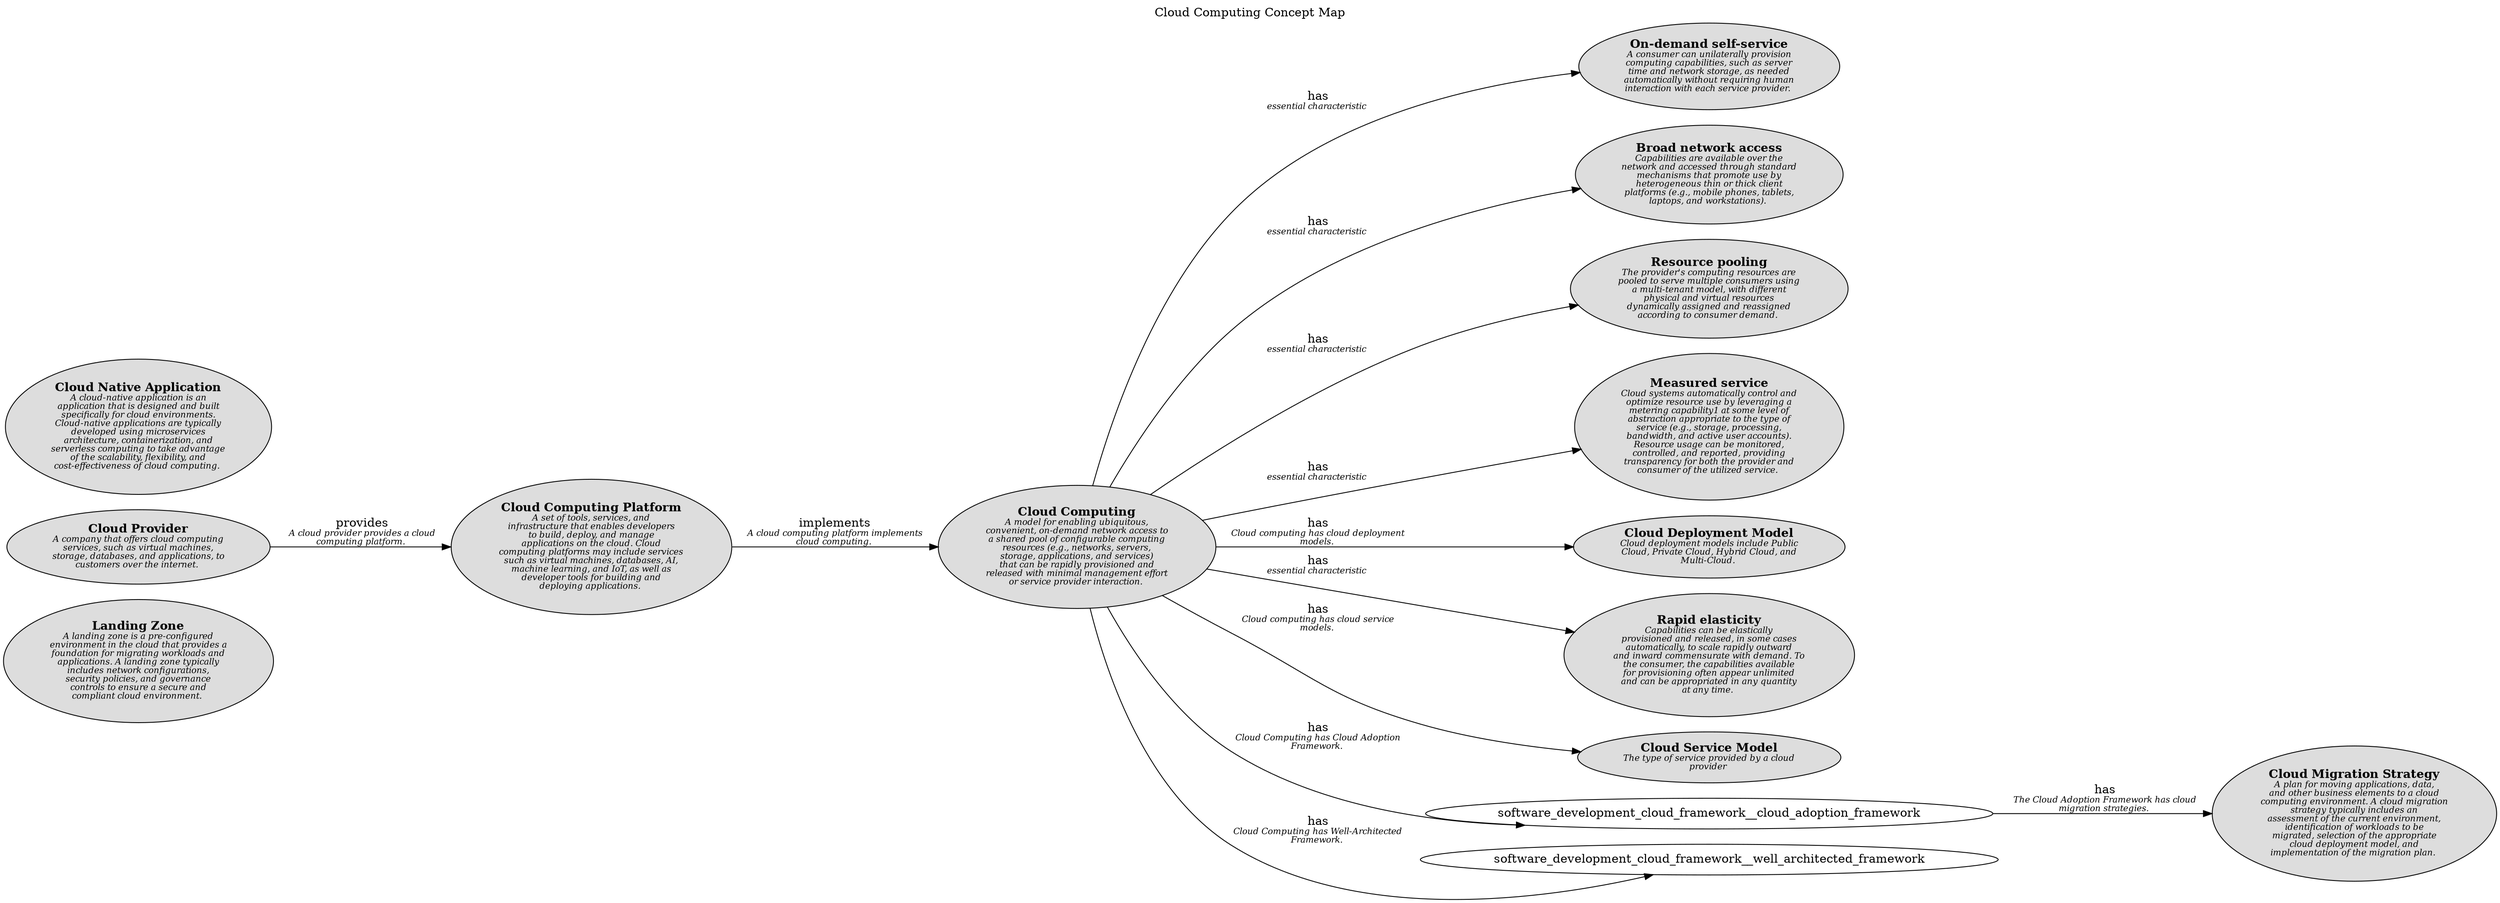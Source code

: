 digraph "Cloud Computing Concept Map" {
  labelloc= "t"
  label="Cloud Computing Concept Map"
  rankdir="LR"

  layout=dot
software_development_cloud__landing_zone [shape=ellipse style=filled fillcolor="#dddddd" label=<<B>Landing Zone</B><BR/><FONT POINT-SIZE="10"><I>A landing zone is a pre-configured<BR/>environment in the cloud that provides a<BR/>foundation for migrating workloads and<BR/>applications. A landing zone typically<BR/>includes network configurations,<BR/>security policies, and governance<BR/>controls to ensure a secure and<BR/>compliant cloud environment. </I></FONT>>]
software_development_cloud__cloud_computing [shape=ellipse style=filled fillcolor="#dddddd" label=<<B>Cloud Computing</B><BR/><FONT POINT-SIZE="10"><I>A model for enabling ubiquitous,<BR/>convenient, on-demand network access to<BR/>a shared pool of configurable computing<BR/>resources (e.g., networks, servers,<BR/>storage, applications, and services)<BR/>that can be rapidly provisioned and<BR/>released with minimal management effort<BR/>or service provider interaction. </I></FONT>>]
software_development_cloud__on_demand_self_service [shape=ellipse style=filled fillcolor="#dddddd" label=<<B>On-demand self-service</B><BR/><FONT POINT-SIZE="10"><I>A consumer can unilaterally provision<BR/>computing capabilities, such as server<BR/>time and network storage, as needed<BR/>automatically without requiring human<BR/>interaction with each service provider. </I></FONT>>]
software_development_cloud__cloud_migration_strategy [shape=ellipse style=filled fillcolor="#dddddd" label=<<B>Cloud Migration Strategy</B><BR/><FONT POINT-SIZE="10"><I>A plan for moving applications, data,<BR/>and other business elements to a cloud<BR/>computing environment. A cloud migration<BR/>strategy typically includes an<BR/>assessment of the current environment,<BR/>identification of workloads to be<BR/>migrated, selection of the appropriate<BR/>cloud deployment model, and<BR/>implementation of the migration plan. </I></FONT>>]
software_development_cloud__cloud_computing_platform [shape=ellipse style=filled fillcolor="#dddddd" label=<<B>Cloud Computing Platform</B><BR/><FONT POINT-SIZE="10"><I>A set of tools, services, and<BR/>infrastructure that enables developers<BR/>to build, deploy, and manage<BR/>applications on the cloud. Cloud<BR/>computing platforms may include services<BR/>such as virtual machines, databases, AI,<BR/>machine learning, and IoT, as well as<BR/>developer tools for building and<BR/>deploying applications. </I></FONT>>]
software_development_cloud__broad_network_access [shape=ellipse style=filled fillcolor="#dddddd" label=<<B>Broad network access</B><BR/><FONT POINT-SIZE="10"><I>Capabilities are available over the<BR/>network and accessed through standard<BR/>mechanisms that promote use by<BR/>heterogeneous thin or thick client<BR/>platforms (e.g., mobile phones, tablets,<BR/>laptops, and workstations). </I></FONT>>]
software_development_cloud__resource_pooling [shape=ellipse style=filled fillcolor="#dddddd" label=<<B>Resource pooling</B><BR/><FONT POINT-SIZE="10"><I>The provider&apos;s computing resources are<BR/>pooled to serve multiple consumers using<BR/>a multi-tenant model, with different<BR/>physical and virtual resources<BR/>dynamically assigned and reassigned<BR/>according to consumer demand. </I></FONT>>]
software_development_cloud__cloud_provider [shape=ellipse style=filled fillcolor="#dddddd" label=<<B>Cloud Provider</B><BR/><FONT POINT-SIZE="10"><I>A company that offers cloud computing<BR/>services, such as virtual machines,<BR/>storage, databases, and applications, to<BR/>customers over the internet. </I></FONT>>]
software_development_cloud__measured_service [shape=ellipse style=filled fillcolor="#dddddd" label=<<B>Measured service</B><BR/><FONT POINT-SIZE="10"><I>Cloud systems automatically control and<BR/>optimize resource use by leveraging a<BR/>metering capability1 at some level of<BR/>abstraction appropriate to the type of<BR/>service (e.g., storage, processing,<BR/>bandwidth, and active user accounts).<BR/>Resource usage can be monitored,<BR/>controlled, and reported, providing<BR/>transparency for both the provider and<BR/>consumer of the utilized service. </I></FONT>>]
software_development_cloud__cloud_deployment_model [shape=ellipse style=filled fillcolor="#dddddd" label=<<B>Cloud Deployment Model</B><BR/><FONT POINT-SIZE="10"><I>Cloud deployment models include Public<BR/>Cloud, Private Cloud, Hybrid Cloud, and<BR/>Multi-Cloud. </I></FONT>>]
software_development_cloud__cloud_native_application [shape=ellipse style=filled fillcolor="#dddddd" label=<<B>Cloud Native Application</B><BR/><FONT POINT-SIZE="10"><I>A cloud-native application is an<BR/>application that is designed and built<BR/>specifically for cloud environments.<BR/>Cloud-native applications are typically<BR/>developed using microservices<BR/>architecture, containerization, and<BR/>serverless computing to take advantage<BR/>of the scalability, flexibility, and<BR/>cost-effectiveness of cloud computing. </I></FONT>>]
software_development_cloud__rapid_elasticity [shape=ellipse style=filled fillcolor="#dddddd" label=<<B>Rapid elasticity</B><BR/><FONT POINT-SIZE="10"><I>Capabilities can be elastically<BR/>provisioned and released, in some cases<BR/>automatically, to scale rapidly outward<BR/>and inward commensurate with demand. To<BR/>the consumer, the capabilities available<BR/>for provisioning often appear unlimited<BR/>and can be appropriated in any quantity<BR/>at any time. </I></FONT>>]
software_development_cloud__cloud_service_model [shape=ellipse style=filled fillcolor="#dddddd" label=<<B>Cloud Service Model</B><BR/><FONT POINT-SIZE="10"><I>The type of service provided by a cloud<BR/>provider </I></FONT>>]
 
software_development_cloud__cloud_computing -> software_development_cloud__rapid_elasticity [label=<has<BR/><FONT POINT-SIZE="10"><I>essential characteristic </I></FONT>>]
software_development_cloud__cloud_provider -> software_development_cloud__cloud_computing_platform [label=<provides<BR/><FONT POINT-SIZE="10"><I>A cloud provider provides a cloud<BR/>computing platform. </I></FONT>>]
software_development_cloud_framework__cloud_adoption_framework -> software_development_cloud__cloud_migration_strategy [label=<has<BR/><FONT POINT-SIZE="10"><I>The Cloud Adoption Framework has cloud<BR/>migration strategies. </I></FONT>>]
software_development_cloud__cloud_computing_platform -> software_development_cloud__cloud_computing [label=<implements<BR/><FONT POINT-SIZE="10"><I>A cloud computing platform implements<BR/>cloud computing. </I></FONT>>]
software_development_cloud__cloud_computing -> software_development_cloud__cloud_service_model [label=<has<BR/><FONT POINT-SIZE="10"><I>Cloud computing has cloud service<BR/>models. </I></FONT>>]
software_development_cloud__cloud_computing -> software_development_cloud__on_demand_self_service [label=<has<BR/><FONT POINT-SIZE="10"><I>essential characteristic </I></FONT>>]
software_development_cloud__cloud_computing -> software_development_cloud__measured_service [label=<has<BR/><FONT POINT-SIZE="10"><I>essential characteristic </I></FONT>>]
software_development_cloud__cloud_computing -> software_development_cloud_framework__cloud_adoption_framework [label=<has<BR/><FONT POINT-SIZE="10"><I>Cloud Computing has Cloud Adoption<BR/>Framework. </I></FONT>>]
software_development_cloud__cloud_computing -> software_development_cloud__broad_network_access [label=<has<BR/><FONT POINT-SIZE="10"><I>essential characteristic </I></FONT>>]
software_development_cloud__cloud_computing -> software_development_cloud__resource_pooling [label=<has<BR/><FONT POINT-SIZE="10"><I>essential characteristic </I></FONT>>]
software_development_cloud__cloud_computing -> software_development_cloud__cloud_deployment_model [label=<has<BR/><FONT POINT-SIZE="10"><I>Cloud computing has cloud deployment<BR/>models. </I></FONT>>]
software_development_cloud__cloud_computing -> software_development_cloud_framework__well_architected_framework [label=<has<BR/><FONT POINT-SIZE="10"><I>Cloud Computing has Well-Architected<BR/>Framework. </I></FONT>>]
 
}

// (generated by Overarch with template views/view.dot.cmb)
